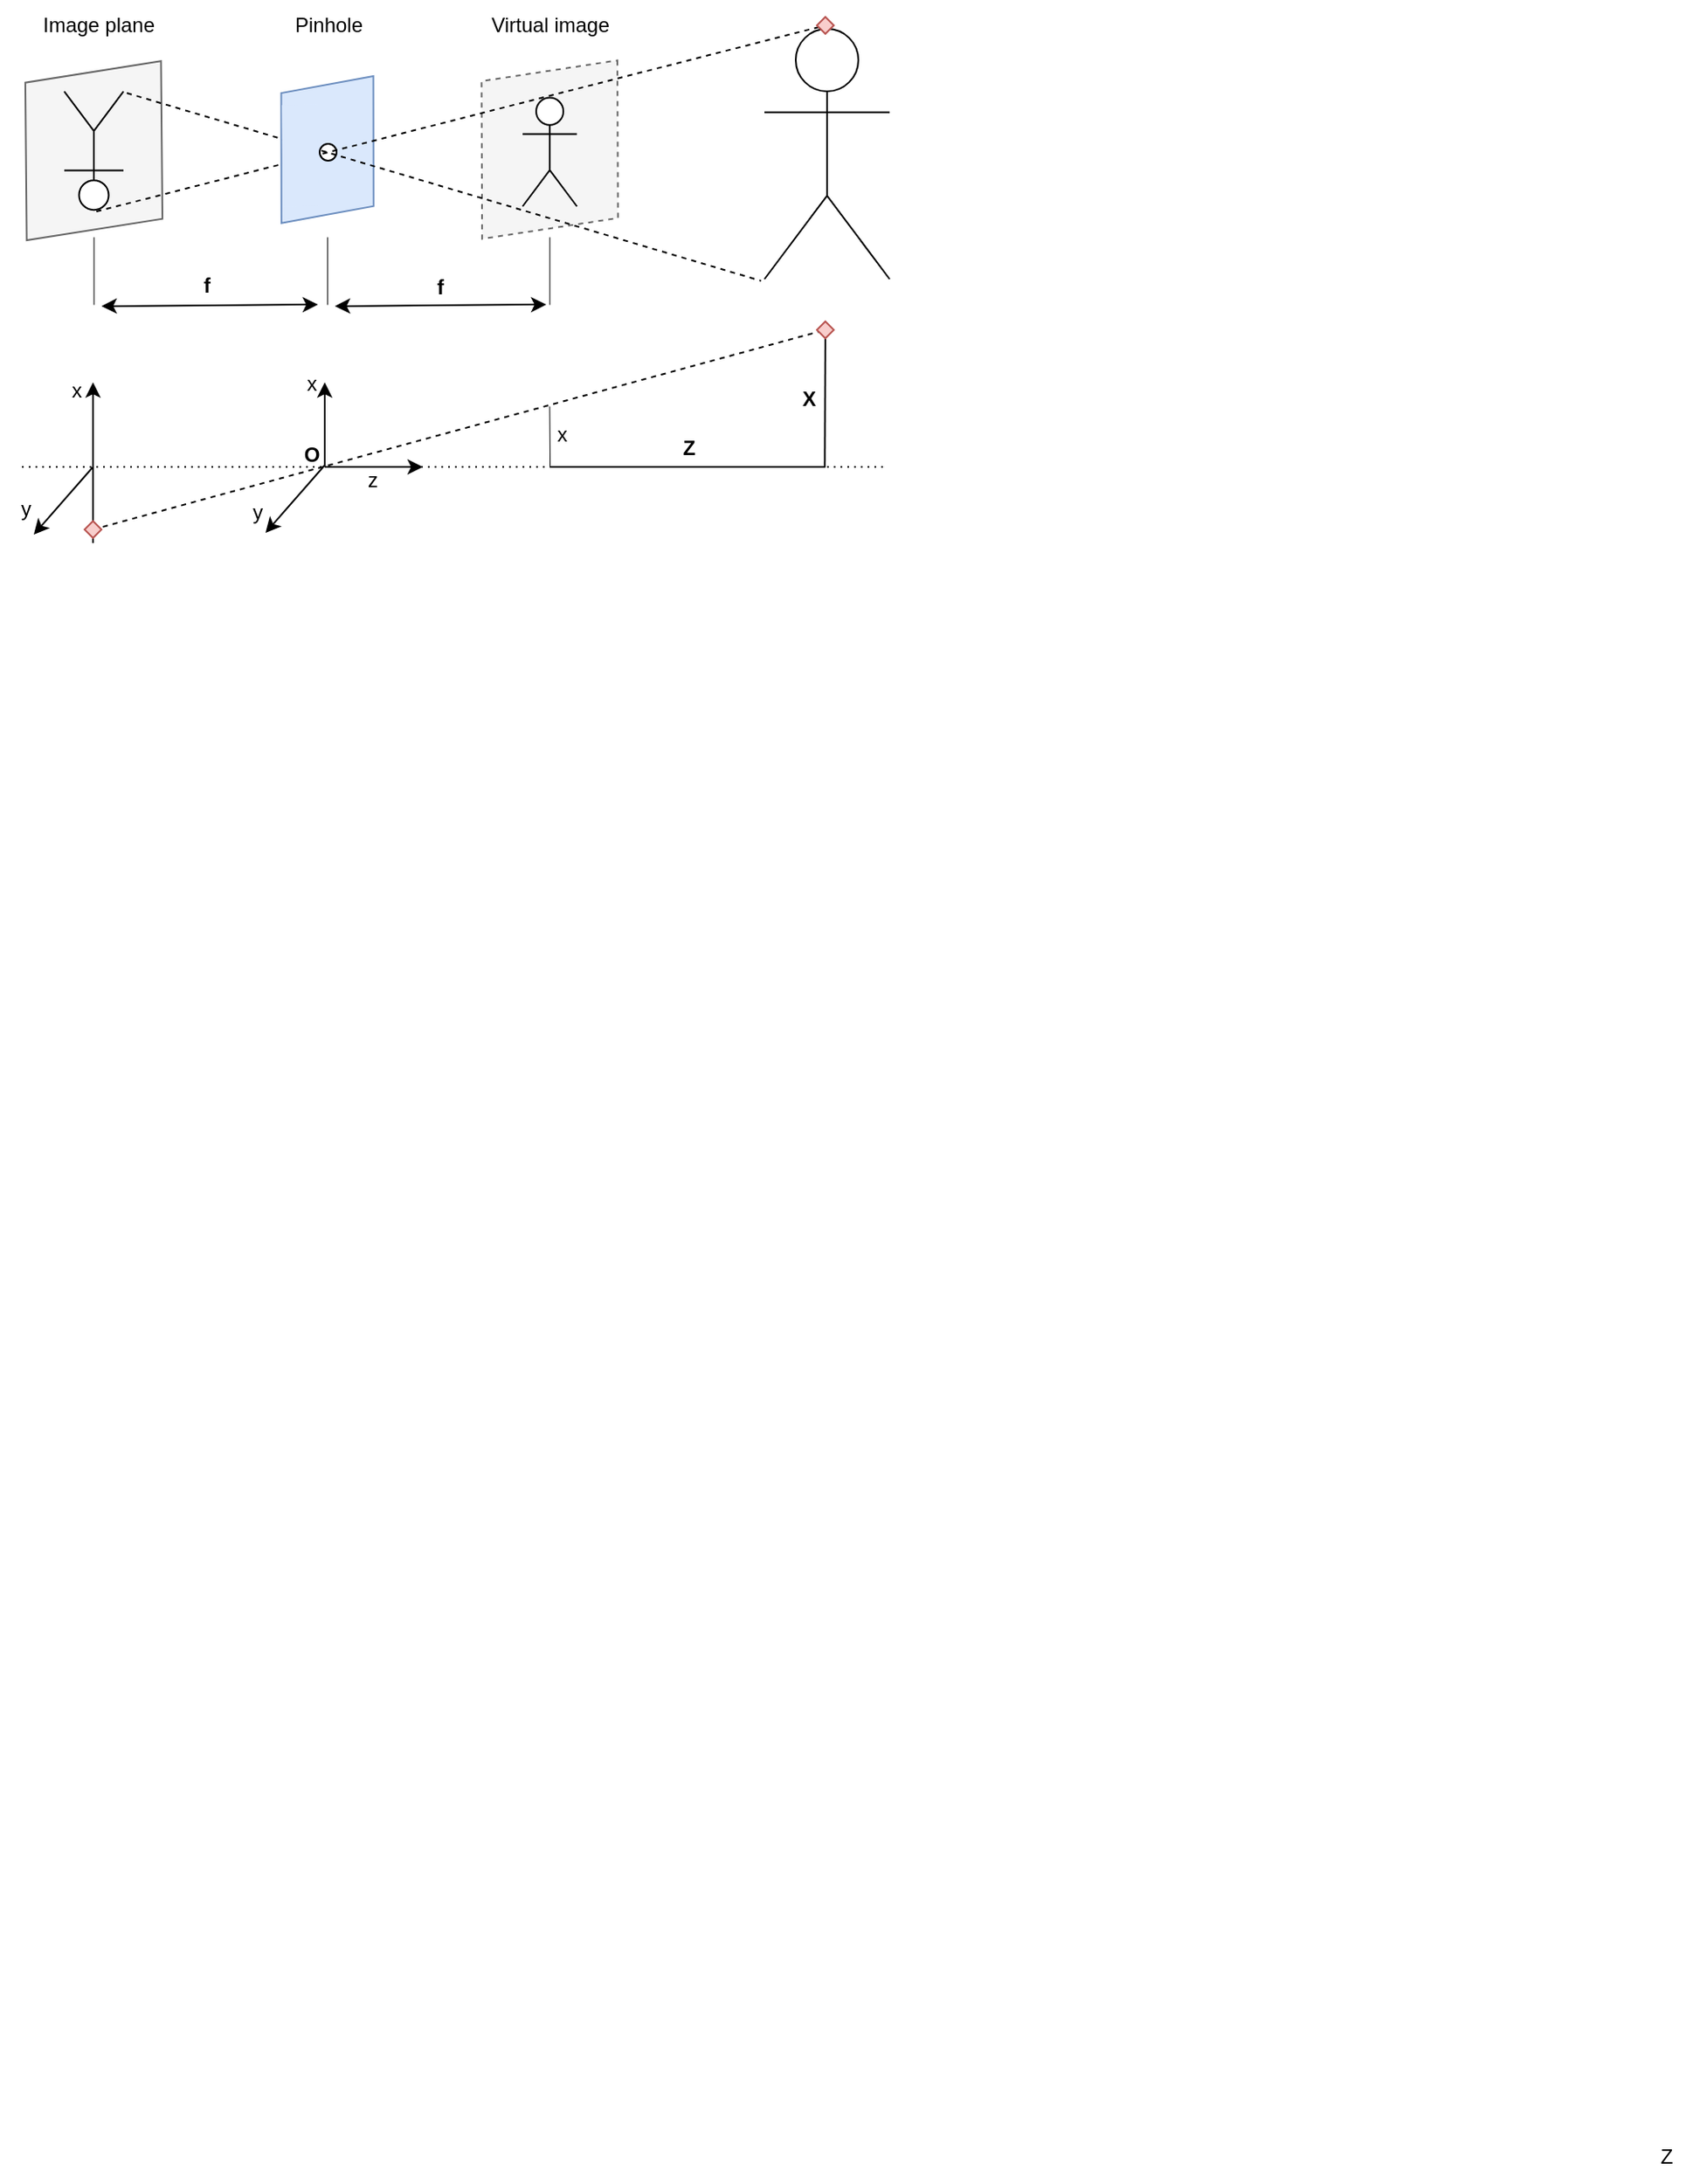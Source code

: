 <mxfile version="21.2.9" type="device">
  <diagram name="Page-1" id="ZJGfntSBSURbsJH0zlPE">
    <mxGraphModel dx="1050" dy="703" grid="1" gridSize="10" guides="1" tooltips="1" connect="1" arrows="1" fold="1" page="1" pageScale="1" pageWidth="850" pageHeight="1100" math="0" shadow="0">
      <root>
        <mxCell id="0" />
        <mxCell id="1" parent="0" />
        <mxCell id="VqTpJ57kMd0ViIm1Snvg-21" value="" style="shape=parallelogram;perimeter=parallelogramPerimeter;whiteSpace=wrap;html=1;fixedSize=1;rotation=-10.4;size=13.75;direction=west;fillColor=#dae8fc;strokeColor=#6c8ebf;" vertex="1" parent="1">
          <mxGeometry x="239" y="170.64" width="69.15" height="75.58" as="geometry" />
        </mxCell>
        <mxCell id="VqTpJ57kMd0ViIm1Snvg-29" value="" style="ellipse;whiteSpace=wrap;html=1;aspect=fixed;" vertex="1" parent="1">
          <mxGeometry x="269" y="205" width="10" height="10" as="geometry" />
        </mxCell>
        <mxCell id="VqTpJ57kMd0ViIm1Snvg-20" value="" style="shape=parallelogram;perimeter=parallelogramPerimeter;whiteSpace=wrap;html=1;fixedSize=1;rotation=-9;size=13.75;direction=west;fillColor=#f5f5f5;fontColor=#333333;strokeColor=#666666;" vertex="1" parent="1">
          <mxGeometry x="88" y="163" width="95" height="92.17" as="geometry" />
        </mxCell>
        <mxCell id="VqTpJ57kMd0ViIm1Snvg-7" value="" style="shape=parallelogram;perimeter=parallelogramPerimeter;whiteSpace=wrap;html=1;fixedSize=1;rotation=-8.7;size=13.75;direction=west;dashed=1;fillColor=#f5f5f5;fontColor=#333333;strokeColor=#666666;" vertex="1" parent="1">
          <mxGeometry x="357.56" y="162.35" width="95" height="92.17" as="geometry" />
        </mxCell>
        <mxCell id="VqTpJ57kMd0ViIm1Snvg-1" value="Actor" style="shape=umlActor;verticalLabelPosition=bottom;verticalAlign=top;html=1;outlineConnect=0;fontColor=none;noLabel=1;" vertex="1" parent="1">
          <mxGeometry x="532" y="137" width="74" height="148" as="geometry" />
        </mxCell>
        <mxCell id="VqTpJ57kMd0ViIm1Snvg-3" value="Actor" style="shape=umlActor;verticalLabelPosition=bottom;verticalAlign=top;html=1;outlineConnect=0;fontColor=none;noLabel=1;direction=west;" vertex="1" parent="1">
          <mxGeometry x="118" y="174.09" width="35" height="70" as="geometry" />
        </mxCell>
        <mxCell id="VqTpJ57kMd0ViIm1Snvg-4" value="Actor" style="shape=umlActor;verticalLabelPosition=bottom;verticalAlign=top;html=1;outlineConnect=0;fontColor=none;noLabel=1;direction=east;" vertex="1" parent="1">
          <mxGeometry x="389" y="177.79" width="32.11" height="64.21" as="geometry" />
        </mxCell>
        <mxCell id="VqTpJ57kMd0ViIm1Snvg-27" value="" style="endArrow=none;dashed=1;html=1;strokeWidth=1;rounded=0;" edge="1" parent="1">
          <mxGeometry width="50" height="50" relative="1" as="geometry">
            <mxPoint x="137" y="245" as="sourcePoint" />
            <mxPoint x="572" y="134" as="targetPoint" />
          </mxGeometry>
        </mxCell>
        <mxCell id="VqTpJ57kMd0ViIm1Snvg-28" value="" style="endArrow=none;dashed=1;html=1;strokeWidth=1;rounded=0;" edge="1" parent="1">
          <mxGeometry width="50" height="50" relative="1" as="geometry">
            <mxPoint x="155" y="175" as="sourcePoint" />
            <mxPoint x="530" y="286" as="targetPoint" />
          </mxGeometry>
        </mxCell>
        <mxCell id="VqTpJ57kMd0ViIm1Snvg-32" value="" style="rounded=0;whiteSpace=wrap;html=1;strokeColor=none;rotation=-0.6;fillColor=#dae8fc;" vertex="1" parent="1">
          <mxGeometry x="247" y="182" width="21" height="60" as="geometry" />
        </mxCell>
        <mxCell id="VqTpJ57kMd0ViIm1Snvg-33" value="Image plane" style="text;html=1;align=center;verticalAlign=middle;resizable=0;points=[];autosize=1;strokeColor=none;fillColor=none;" vertex="1" parent="1">
          <mxGeometry x="93" y="120" width="90" height="30" as="geometry" />
        </mxCell>
        <mxCell id="VqTpJ57kMd0ViIm1Snvg-34" value="Pinhole" style="text;html=1;align=center;verticalAlign=middle;resizable=0;points=[];autosize=1;strokeColor=none;fillColor=none;" vertex="1" parent="1">
          <mxGeometry x="244" y="120" width="60" height="30" as="geometry" />
        </mxCell>
        <mxCell id="VqTpJ57kMd0ViIm1Snvg-35" value="Virtual image" style="text;html=1;align=center;verticalAlign=middle;resizable=0;points=[];autosize=1;strokeColor=none;fillColor=none;" vertex="1" parent="1">
          <mxGeometry x="360" y="120" width="90" height="30" as="geometry" />
        </mxCell>
        <mxCell id="VqTpJ57kMd0ViIm1Snvg-39" value="" style="endArrow=none;html=1;rounded=0;strokeWidth=0.5;" edge="1" parent="1">
          <mxGeometry width="50" height="50" relative="1" as="geometry">
            <mxPoint x="135.33" y="300" as="sourcePoint" />
            <mxPoint x="135.33" y="260" as="targetPoint" />
          </mxGeometry>
        </mxCell>
        <mxCell id="VqTpJ57kMd0ViIm1Snvg-42" value="" style="endArrow=classic;startArrow=classic;html=1;rounded=0;" edge="1" parent="1">
          <mxGeometry width="50" height="50" relative="1" as="geometry">
            <mxPoint x="278" y="301" as="sourcePoint" />
            <mxPoint x="403" y="300" as="targetPoint" />
          </mxGeometry>
        </mxCell>
        <mxCell id="VqTpJ57kMd0ViIm1Snvg-43" value="" style="endArrow=classic;startArrow=classic;html=1;rounded=0;" edge="1" parent="1">
          <mxGeometry width="50" height="50" relative="1" as="geometry">
            <mxPoint x="140" y="301" as="sourcePoint" />
            <mxPoint x="268" y="300" as="targetPoint" />
          </mxGeometry>
        </mxCell>
        <mxCell id="VqTpJ57kMd0ViIm1Snvg-44" value="" style="endArrow=none;html=1;rounded=0;strokeWidth=0.5;" edge="1" parent="1">
          <mxGeometry width="50" height="50" relative="1" as="geometry">
            <mxPoint x="273.41" y="300" as="sourcePoint" />
            <mxPoint x="273.41" y="260" as="targetPoint" />
          </mxGeometry>
        </mxCell>
        <mxCell id="VqTpJ57kMd0ViIm1Snvg-46" value="" style="endArrow=none;html=1;rounded=0;strokeWidth=0.5;" edge="1" parent="1">
          <mxGeometry width="50" height="50" relative="1" as="geometry">
            <mxPoint x="404.83" y="300" as="sourcePoint" />
            <mxPoint x="404.83" y="260" as="targetPoint" />
          </mxGeometry>
        </mxCell>
        <mxCell id="VqTpJ57kMd0ViIm1Snvg-47" value="f" style="text;html=1;align=center;verticalAlign=middle;resizable=0;points=[];autosize=1;strokeColor=none;fillColor=none;fontStyle=1" vertex="1" parent="1">
          <mxGeometry x="187" y="274" width="30" height="30" as="geometry" />
        </mxCell>
        <mxCell id="VqTpJ57kMd0ViIm1Snvg-49" value="f" style="text;html=1;align=center;verticalAlign=middle;resizable=0;points=[];autosize=1;strokeColor=none;fillColor=none;fontStyle=1" vertex="1" parent="1">
          <mxGeometry x="325" y="275" width="30" height="30" as="geometry" />
        </mxCell>
        <mxCell id="VqTpJ57kMd0ViIm1Snvg-50" value="" style="endArrow=none;dashed=1;html=1;dashPattern=1 3;strokeWidth=1;rounded=0;" edge="1" parent="1">
          <mxGeometry width="50" height="50" relative="1" as="geometry">
            <mxPoint x="93" y="396" as="sourcePoint" />
            <mxPoint x="603" y="396" as="targetPoint" />
          </mxGeometry>
        </mxCell>
        <mxCell id="VqTpJ57kMd0ViIm1Snvg-51" value="" style="endArrow=classic;html=1;rounded=0;" edge="1" parent="1">
          <mxGeometry width="50" height="50" relative="1" as="geometry">
            <mxPoint x="135" y="396" as="sourcePoint" />
            <mxPoint x="100" y="436" as="targetPoint" />
          </mxGeometry>
        </mxCell>
        <mxCell id="VqTpJ57kMd0ViIm1Snvg-53" value="" style="endArrow=classic;html=1;rounded=0;" edge="1" parent="1">
          <mxGeometry width="50" height="50" relative="1" as="geometry">
            <mxPoint x="135" y="441" as="sourcePoint" />
            <mxPoint x="135" y="346" as="targetPoint" />
          </mxGeometry>
        </mxCell>
        <mxCell id="VqTpJ57kMd0ViIm1Snvg-55" value="x" style="text;html=1;align=center;verticalAlign=middle;resizable=0;points=[];autosize=1;strokeColor=none;fillColor=none;" vertex="1" parent="1">
          <mxGeometry x="110" y="336" width="30" height="30" as="geometry" />
        </mxCell>
        <mxCell id="VqTpJ57kMd0ViIm1Snvg-56" value="y" style="text;html=1;align=center;verticalAlign=middle;resizable=0;points=[];autosize=1;strokeColor=none;fillColor=none;" vertex="1" parent="1">
          <mxGeometry x="80" y="406" width="30" height="30" as="geometry" />
        </mxCell>
        <mxCell id="VqTpJ57kMd0ViIm1Snvg-57" value="" style="endArrow=none;html=1;rounded=0;strokeWidth=1;" edge="1" parent="1">
          <mxGeometry width="50" height="50" relative="1" as="geometry">
            <mxPoint x="567.66" y="396" as="sourcePoint" />
            <mxPoint x="568" y="316" as="targetPoint" />
          </mxGeometry>
        </mxCell>
        <mxCell id="VqTpJ57kMd0ViIm1Snvg-58" value="" style="endArrow=none;html=1;rounded=0;strokeWidth=1;" edge="1" parent="1">
          <mxGeometry width="50" height="50" relative="1" as="geometry">
            <mxPoint x="405" y="396" as="sourcePoint" />
            <mxPoint x="568" y="396" as="targetPoint" />
          </mxGeometry>
        </mxCell>
        <mxCell id="VqTpJ57kMd0ViIm1Snvg-59" value="" style="endArrow=none;html=1;rounded=0;strokeWidth=0.5;" edge="1" parent="1">
          <mxGeometry width="50" height="50" relative="1" as="geometry">
            <mxPoint x="405" y="396" as="sourcePoint" />
            <mxPoint x="404.76" y="360" as="targetPoint" />
          </mxGeometry>
        </mxCell>
        <mxCell id="VqTpJ57kMd0ViIm1Snvg-61" value="&lt;b&gt;X&lt;/b&gt;" style="text;html=1;align=center;verticalAlign=middle;resizable=0;points=[];autosize=1;strokeColor=none;fillColor=none;" vertex="1" parent="1">
          <mxGeometry x="543" y="341" width="30" height="30" as="geometry" />
        </mxCell>
        <mxCell id="VqTpJ57kMd0ViIm1Snvg-62" value="Z" style="text;html=1;align=center;verticalAlign=middle;resizable=0;points=[];autosize=1;strokeColor=none;fillColor=none;" vertex="1" parent="1">
          <mxGeometry x="1050" y="1380" width="30" height="30" as="geometry" />
        </mxCell>
        <mxCell id="VqTpJ57kMd0ViIm1Snvg-63" value="" style="rhombus;whiteSpace=wrap;html=1;fillColor=#f8cecc;strokeColor=#b85450;" vertex="1" parent="1">
          <mxGeometry x="563" y="130" width="10" height="10" as="geometry" />
        </mxCell>
        <mxCell id="VqTpJ57kMd0ViIm1Snvg-67" value="" style="endArrow=none;dashed=1;html=1;strokeWidth=1;rounded=0;" edge="1" parent="1">
          <mxGeometry width="50" height="50" relative="1" as="geometry">
            <mxPoint x="135" y="433" as="sourcePoint" />
            <mxPoint x="568" y="315" as="targetPoint" />
          </mxGeometry>
        </mxCell>
        <mxCell id="VqTpJ57kMd0ViIm1Snvg-65" value="" style="rhombus;whiteSpace=wrap;html=1;fillColor=#f8cecc;strokeColor=#b85450;" vertex="1" parent="1">
          <mxGeometry x="563" y="310" width="10" height="10" as="geometry" />
        </mxCell>
        <mxCell id="VqTpJ57kMd0ViIm1Snvg-68" value="" style="rhombus;whiteSpace=wrap;html=1;fillColor=#f8cecc;strokeColor=#b85450;" vertex="1" parent="1">
          <mxGeometry x="130" y="428" width="10" height="10" as="geometry" />
        </mxCell>
        <mxCell id="VqTpJ57kMd0ViIm1Snvg-72" value="" style="endArrow=classic;html=1;rounded=0;" edge="1" parent="1">
          <mxGeometry width="50" height="50" relative="1" as="geometry">
            <mxPoint x="272" y="396" as="sourcePoint" />
            <mxPoint x="272" y="346" as="targetPoint" />
          </mxGeometry>
        </mxCell>
        <mxCell id="VqTpJ57kMd0ViIm1Snvg-74" value="" style="endArrow=classic;html=1;rounded=0;" edge="1" parent="1">
          <mxGeometry width="50" height="50" relative="1" as="geometry">
            <mxPoint x="272" y="395" as="sourcePoint" />
            <mxPoint x="237" y="435" as="targetPoint" />
          </mxGeometry>
        </mxCell>
        <mxCell id="VqTpJ57kMd0ViIm1Snvg-76" value="" style="endArrow=classic;html=1;rounded=0;" edge="1" parent="1">
          <mxGeometry width="50" height="50" relative="1" as="geometry">
            <mxPoint x="272" y="396" as="sourcePoint" />
            <mxPoint x="330" y="396" as="targetPoint" />
          </mxGeometry>
        </mxCell>
        <mxCell id="VqTpJ57kMd0ViIm1Snvg-77" value="x" style="text;html=1;align=center;verticalAlign=middle;resizable=0;points=[];autosize=1;strokeColor=none;fillColor=none;" vertex="1" parent="1">
          <mxGeometry x="397" y="362" width="30" height="30" as="geometry" />
        </mxCell>
        <mxCell id="VqTpJ57kMd0ViIm1Snvg-78" value="&lt;b&gt;Z&lt;/b&gt;" style="text;html=1;align=center;verticalAlign=middle;resizable=0;points=[];autosize=1;strokeColor=none;fillColor=none;" vertex="1" parent="1">
          <mxGeometry x="472" y="370" width="30" height="30" as="geometry" />
        </mxCell>
        <mxCell id="VqTpJ57kMd0ViIm1Snvg-79" value="&lt;b&gt;O&lt;/b&gt;" style="text;html=1;align=center;verticalAlign=middle;resizable=0;points=[];autosize=1;strokeColor=none;fillColor=none;" vertex="1" parent="1">
          <mxGeometry x="249" y="374" width="30" height="30" as="geometry" />
        </mxCell>
        <mxCell id="VqTpJ57kMd0ViIm1Snvg-80" value="y" style="text;html=1;align=center;verticalAlign=middle;resizable=0;points=[];autosize=1;strokeColor=none;fillColor=none;" vertex="1" parent="1">
          <mxGeometry x="217" y="408" width="30" height="30" as="geometry" />
        </mxCell>
        <mxCell id="VqTpJ57kMd0ViIm1Snvg-81" value="x" style="text;html=1;align=center;verticalAlign=middle;resizable=0;points=[];autosize=1;strokeColor=none;fillColor=none;" vertex="1" parent="1">
          <mxGeometry x="249" y="332" width="30" height="30" as="geometry" />
        </mxCell>
        <mxCell id="VqTpJ57kMd0ViIm1Snvg-82" value="z" style="text;html=1;align=center;verticalAlign=middle;resizable=0;points=[];autosize=1;strokeColor=none;fillColor=none;" vertex="1" parent="1">
          <mxGeometry x="285" y="389" width="30" height="30" as="geometry" />
        </mxCell>
      </root>
    </mxGraphModel>
  </diagram>
</mxfile>
